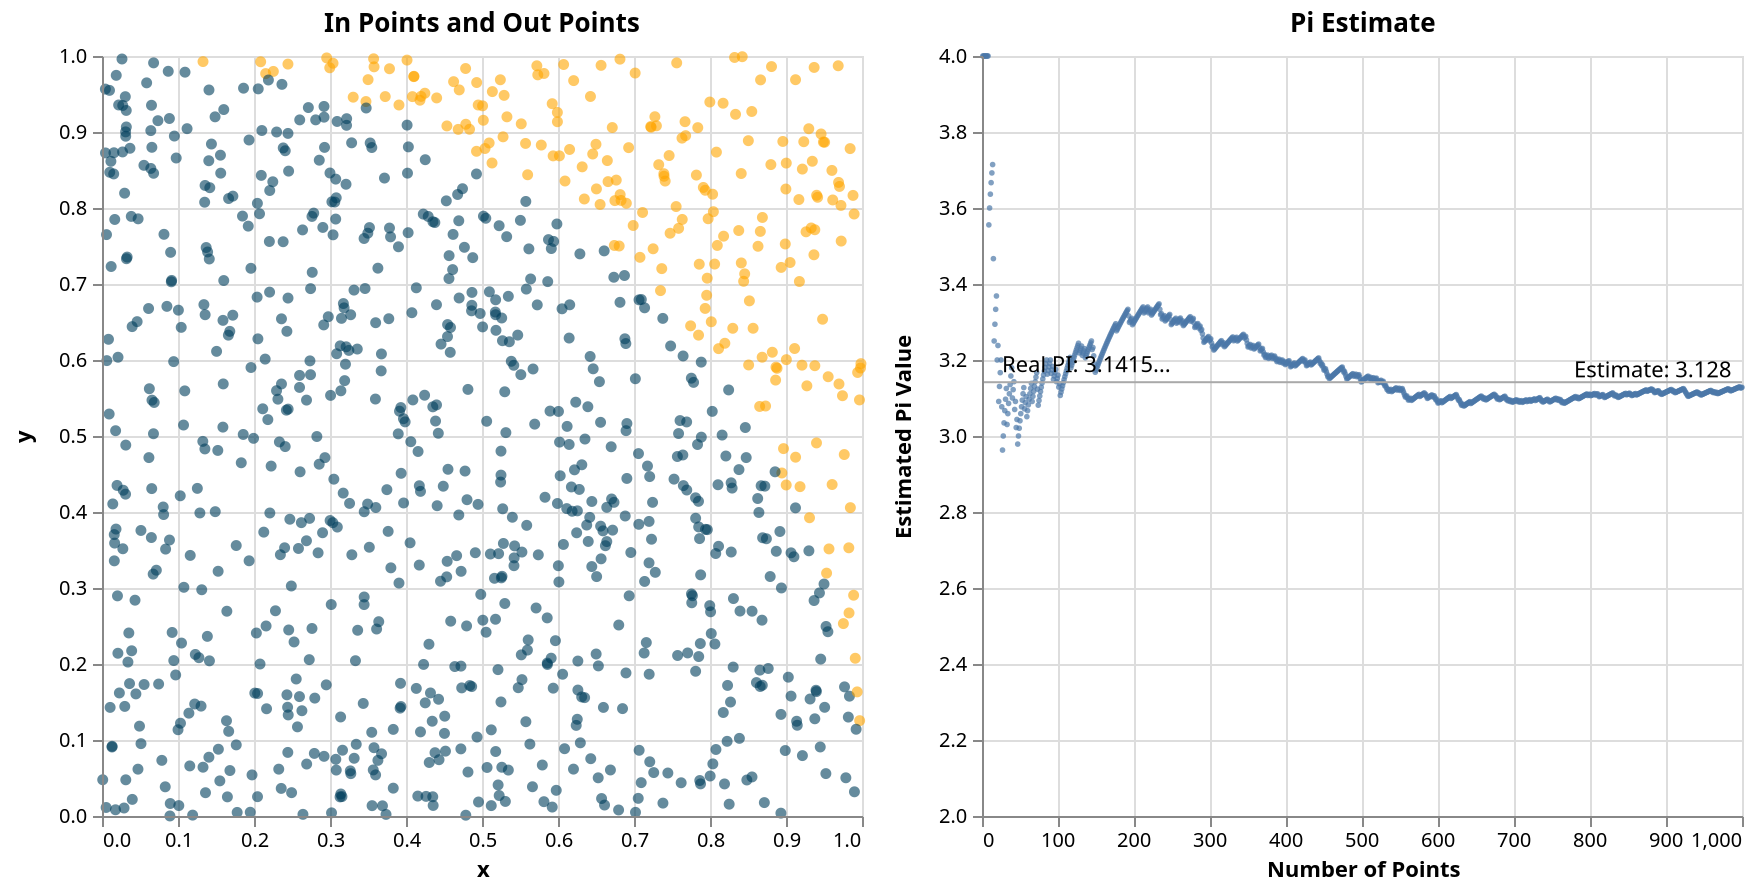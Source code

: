 {
  "$schema": "https://vega.github.io/schema/vega/v4.json",
  "autosize": "pad",
  "padding": 5,
  "height": 380,

  "data": [
    {
      "name": "random_data",
      "transform": [
        { "type": "sequence", "start": 1, "stop": 5001 },
        { "type": "formula", "as": "x", "expr": "random()" },
        { "type": "formula", "as": "y", "expr": "random()" },
        { "type": "filter", "expr": "datum.data <= num_points" }
      ]
    },
    {
      "name": "pi_estimates",
      "source": "random_data",
      "transform": [
        {
          "type": "formula", "as": "is_inside",
          "expr": "(datum.x * datum.x + datum.y * datum.y) < 1"
        },
        {
          "type": "window",
          "fields": ["is_inside"],
          "ops": ["sum"],
          "as": ["num_inside"]
        },
        {
          "type": "formula", "as": "estimate",
          "expr": "4 * datum.num_inside / datum.data"
        }
      ]
    },
    {
      "name": "pi_estimate",
      "source": "pi_estimates",
      "transform": [
        { "type": "filter", "expr": "datum.data == num_points" },
        { "type": "formula", "as": "value", "expr": "datum.estimate" }
      ]
    },
    {
      "name": "pi",
      "values": [{ "value": 3.141592653589793 }]
    }
  ],

  "signals": [
    {
      "name": "num_points",
      "value": 1000,
      "bind": {"input": "range", "min": 10, "max": 5000, "step": 1, "debounce": 10}
    }
  ],

  "layout": {
    "padding": 10,
    "offset": 20,
    "bounds": "full",
    "align": "all"
  },

  "marks": [
    {
      "type": "group",
      "style": "cell",
      "title": {
        "text": "In Points and Out Points",
        "frame": "group"
      },

      "encode": {
        "update": {
          "width": {"signal": "height"},
          "height": {"signal": "height"}
        }
      },

      "marks": [
        {
          "type": "symbol",
          "style": ["circle"],
          "from": {"data": "random_data"},
          "encode": {
            "update": {
              "opacity": {"value": 0.6},
              "fill": [
                {
                  "test": "sqrt(datum.x * datum.x + datum.y * datum.y) <= 1",
                  "value": "#003f5c"
                },
                { "value": "#ffa600" }
              ],
              "x": {"scale": "x_scale", "field": "x"},
              "y": {"scale": "y_scale", "field": "y"},
              "shape": {"value": "circle"}
            }
          }
        }
      ],

      "axes": [
        {
          "scale": "x_scale",
          "orient": "bottom",
          "title": "x",
          "labelFlush": true,
          "labelOverlap": true,
          "zindex": 1
        },
        {
          "scale": "x_scale",
          "orient": "bottom",
          "grid": true,
          "gridScale": "y_scale",
          "domain": false,
          "labels": false,
          "maxExtent": 0,
          "minExtent": 0,
          "ticks": false,
          "zindex": 0
        },
        {
          "scale": "y_scale",
          "orient": "left",
          "title": "y",
          "labelOverlap": true,
          "zindex": 1
        },
        {
          "scale": "y_scale",
          "orient": "left",
          "grid": true,
          "gridScale": "x_scale",
          "domain": false,
          "labels": false,
          "maxExtent": 0,
          "minExtent": 0,
          "ticks": false,
          "zindex": 0
        }
      ]
    },
    {
      "type": "group",
      "name": "concat_1_group",
      "style": "cell",
      "title": {
        "text": "Pi Estimate",
        "frame": "group"
      },

      "encode": {
        "update": {
          "width": {"signal": "height"},
          "height": {"signal": "height"}
        }
      },

      "marks": [
        {
          "type": "symbol",
          "style": ["circle"],
          "from": {"data": "pi_estimates"},
          "encode": {
            "update": {
              "opacity": {"value": 0.7},
              "fill": {"value": "#4c78a8"},
              "x": {"scale": "data_point_scale", "field": "data"},
              "y": {"scale": "pi_scale", "field": "estimate"},
              "size": {"value": 8},
              "shape": {"value": "circle"}
            }
          }
        },
        {
          "type": "rule",
          "from": {"data": "pi"},
          "encode": {
            "update": {
              "stroke": {"value": "darkgrey"},
              "x": {"value": 0},
              "y": {"scale": "pi_scale", "field": "value"},
              "x2": {"field": {"group": "width"}}
            }
          }
        },
        {
          "type": "text",
          "from": {"data": "pi"},
          "encode": {
            "update": {
              "align": {"value": "left"},
              "x": {"value": 10},
              "fill": {"value": "black"},
              "y": {"scale": "pi_scale", "field": "value", "offset": -5},
              "text": {"value": "Real PI: 3.1415..."}
            }
          }
        },
        {
          "type": "text",
          "from": {"data": "pi_estimate"},
          "encode": {
            "update": {
              "align": {"value": "right"},
              "x": {"signal": "height", "offset": -5},
              "dy": {"value": -5},
              "fill": {"value": "black"},
              "y": {"scale": "pi_scale", "field": "value"},
              "text": {"signal": "'Estimate: ' + format(datum.estimate, ',.3f')"}
            }
          }
        }
      ],

      "axes": [
        {
          "scale": "data_point_scale",
          "orient": "bottom",
          "title": "Number of Points",
          "labelFlush": true,
          "labelOverlap": true,
          "zindex": 1
        },
        {
          "scale": "data_point_scale",
          "orient": "bottom",
          "grid": true,
          "gridScale": "pi_scale",
          "domain": false,
          "labels": false,
          "maxExtent": 0,
          "minExtent": 0,
          "ticks": false,
          "zindex": 0
        },
        {
          "scale": "pi_scale",
          "orient": "left",
          "title": "Estimated Pi Value",
          "labelOverlap": true,
          "zindex": 1
        },
        {
          "scale": "pi_scale",
          "orient": "left",
          "grid": true,
          "gridScale": "data_point_scale",
          "domain": false,
          "labels": false,
          "maxExtent": 0,
          "minExtent": 0,
          "ticks": false,
          "zindex": 0
        }
      ]
    }
  ],

  "scales": [
    {
      "name": "x_scale",
      "type": "linear",
      "domain": [0, 1],
      "range": "height",
      "reverse": true,
      "nice": true,
      "zero": true
    },
    {
      "name": "y_scale",
      "type": "linear",
      "domain": [0, 1],
      "range": "height",
      "nice": true,
      "zero": true
    },
    {
      "name": "data_point_scale",
      "type": "linear",
      "domain": {
        "data": "pi_estimates",
        "field": "data"
      },
      "range": "height",
      "reverse": true,
      "nice": false,
      "zero": true
    },
    {
      "name": "pi_scale",
      "type": "linear",
      "domain": {
        "fields": [
          [2, 4],
          {"data": "pi", "field": "value"},
          {"data": "pi_estimates", "field": "estimate"}
        ]
      },
      "range": "height",
      "nice": true,
      "zero": false
    }
  ],

  "config": {
    "axisY": {"minExtent": 30}
  }
}
